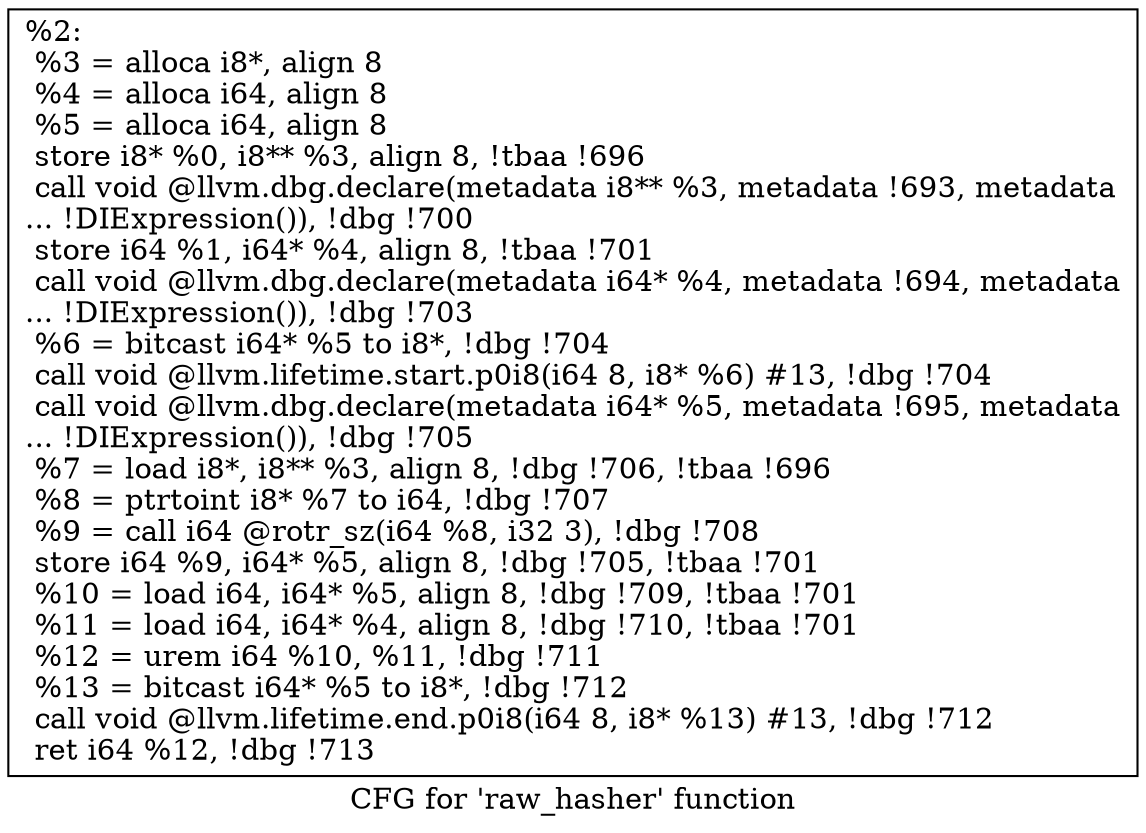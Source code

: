digraph "CFG for 'raw_hasher' function" {
	label="CFG for 'raw_hasher' function";

	Node0x24df050 [shape=record,label="{%2:\l  %3 = alloca i8*, align 8\l  %4 = alloca i64, align 8\l  %5 = alloca i64, align 8\l  store i8* %0, i8** %3, align 8, !tbaa !696\l  call void @llvm.dbg.declare(metadata i8** %3, metadata !693, metadata\l... !DIExpression()), !dbg !700\l  store i64 %1, i64* %4, align 8, !tbaa !701\l  call void @llvm.dbg.declare(metadata i64* %4, metadata !694, metadata\l... !DIExpression()), !dbg !703\l  %6 = bitcast i64* %5 to i8*, !dbg !704\l  call void @llvm.lifetime.start.p0i8(i64 8, i8* %6) #13, !dbg !704\l  call void @llvm.dbg.declare(metadata i64* %5, metadata !695, metadata\l... !DIExpression()), !dbg !705\l  %7 = load i8*, i8** %3, align 8, !dbg !706, !tbaa !696\l  %8 = ptrtoint i8* %7 to i64, !dbg !707\l  %9 = call i64 @rotr_sz(i64 %8, i32 3), !dbg !708\l  store i64 %9, i64* %5, align 8, !dbg !705, !tbaa !701\l  %10 = load i64, i64* %5, align 8, !dbg !709, !tbaa !701\l  %11 = load i64, i64* %4, align 8, !dbg !710, !tbaa !701\l  %12 = urem i64 %10, %11, !dbg !711\l  %13 = bitcast i64* %5 to i8*, !dbg !712\l  call void @llvm.lifetime.end.p0i8(i64 8, i8* %13) #13, !dbg !712\l  ret i64 %12, !dbg !713\l}"];
}

